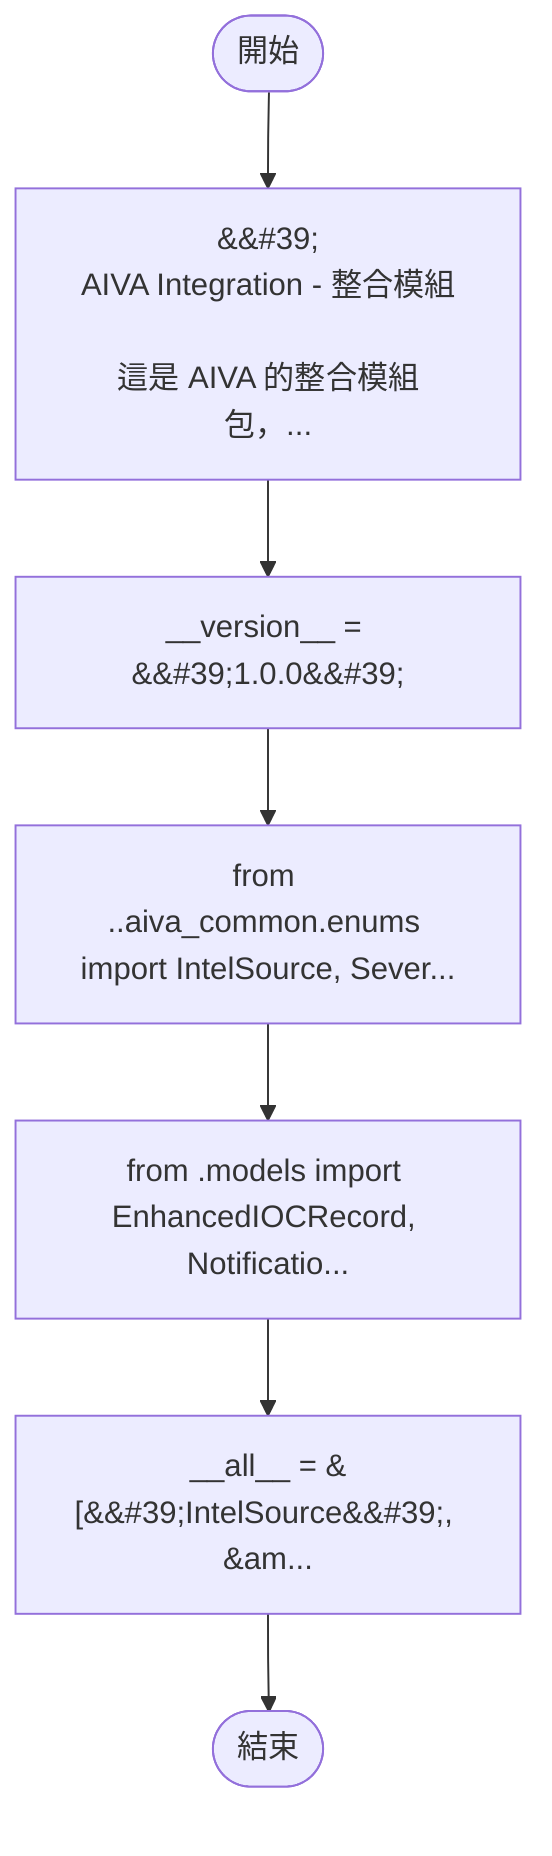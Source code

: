 flowchart TB
    n1([開始])
    n2([結束])
    n3[&amp;&#35;39;\nAIVA Integration - 整合模組\n\n這是 AIVA 的整合模組包，...]
    n4[__version__ = &amp;&#35;39;1.0.0&amp;&#35;39;]
    n5[from ..aiva_common.enums import IntelSource, Sever...]
    n6[from .models import EnhancedIOCRecord, Notificatio...]
    n7[__all__ = &#91;&amp;&#35;39;IntelSource&amp;&#35;39;, &am...]
    n1 --> n3
    n3 --> n4
    n4 --> n5
    n5 --> n6
    n6 --> n7
    n7 --> n2